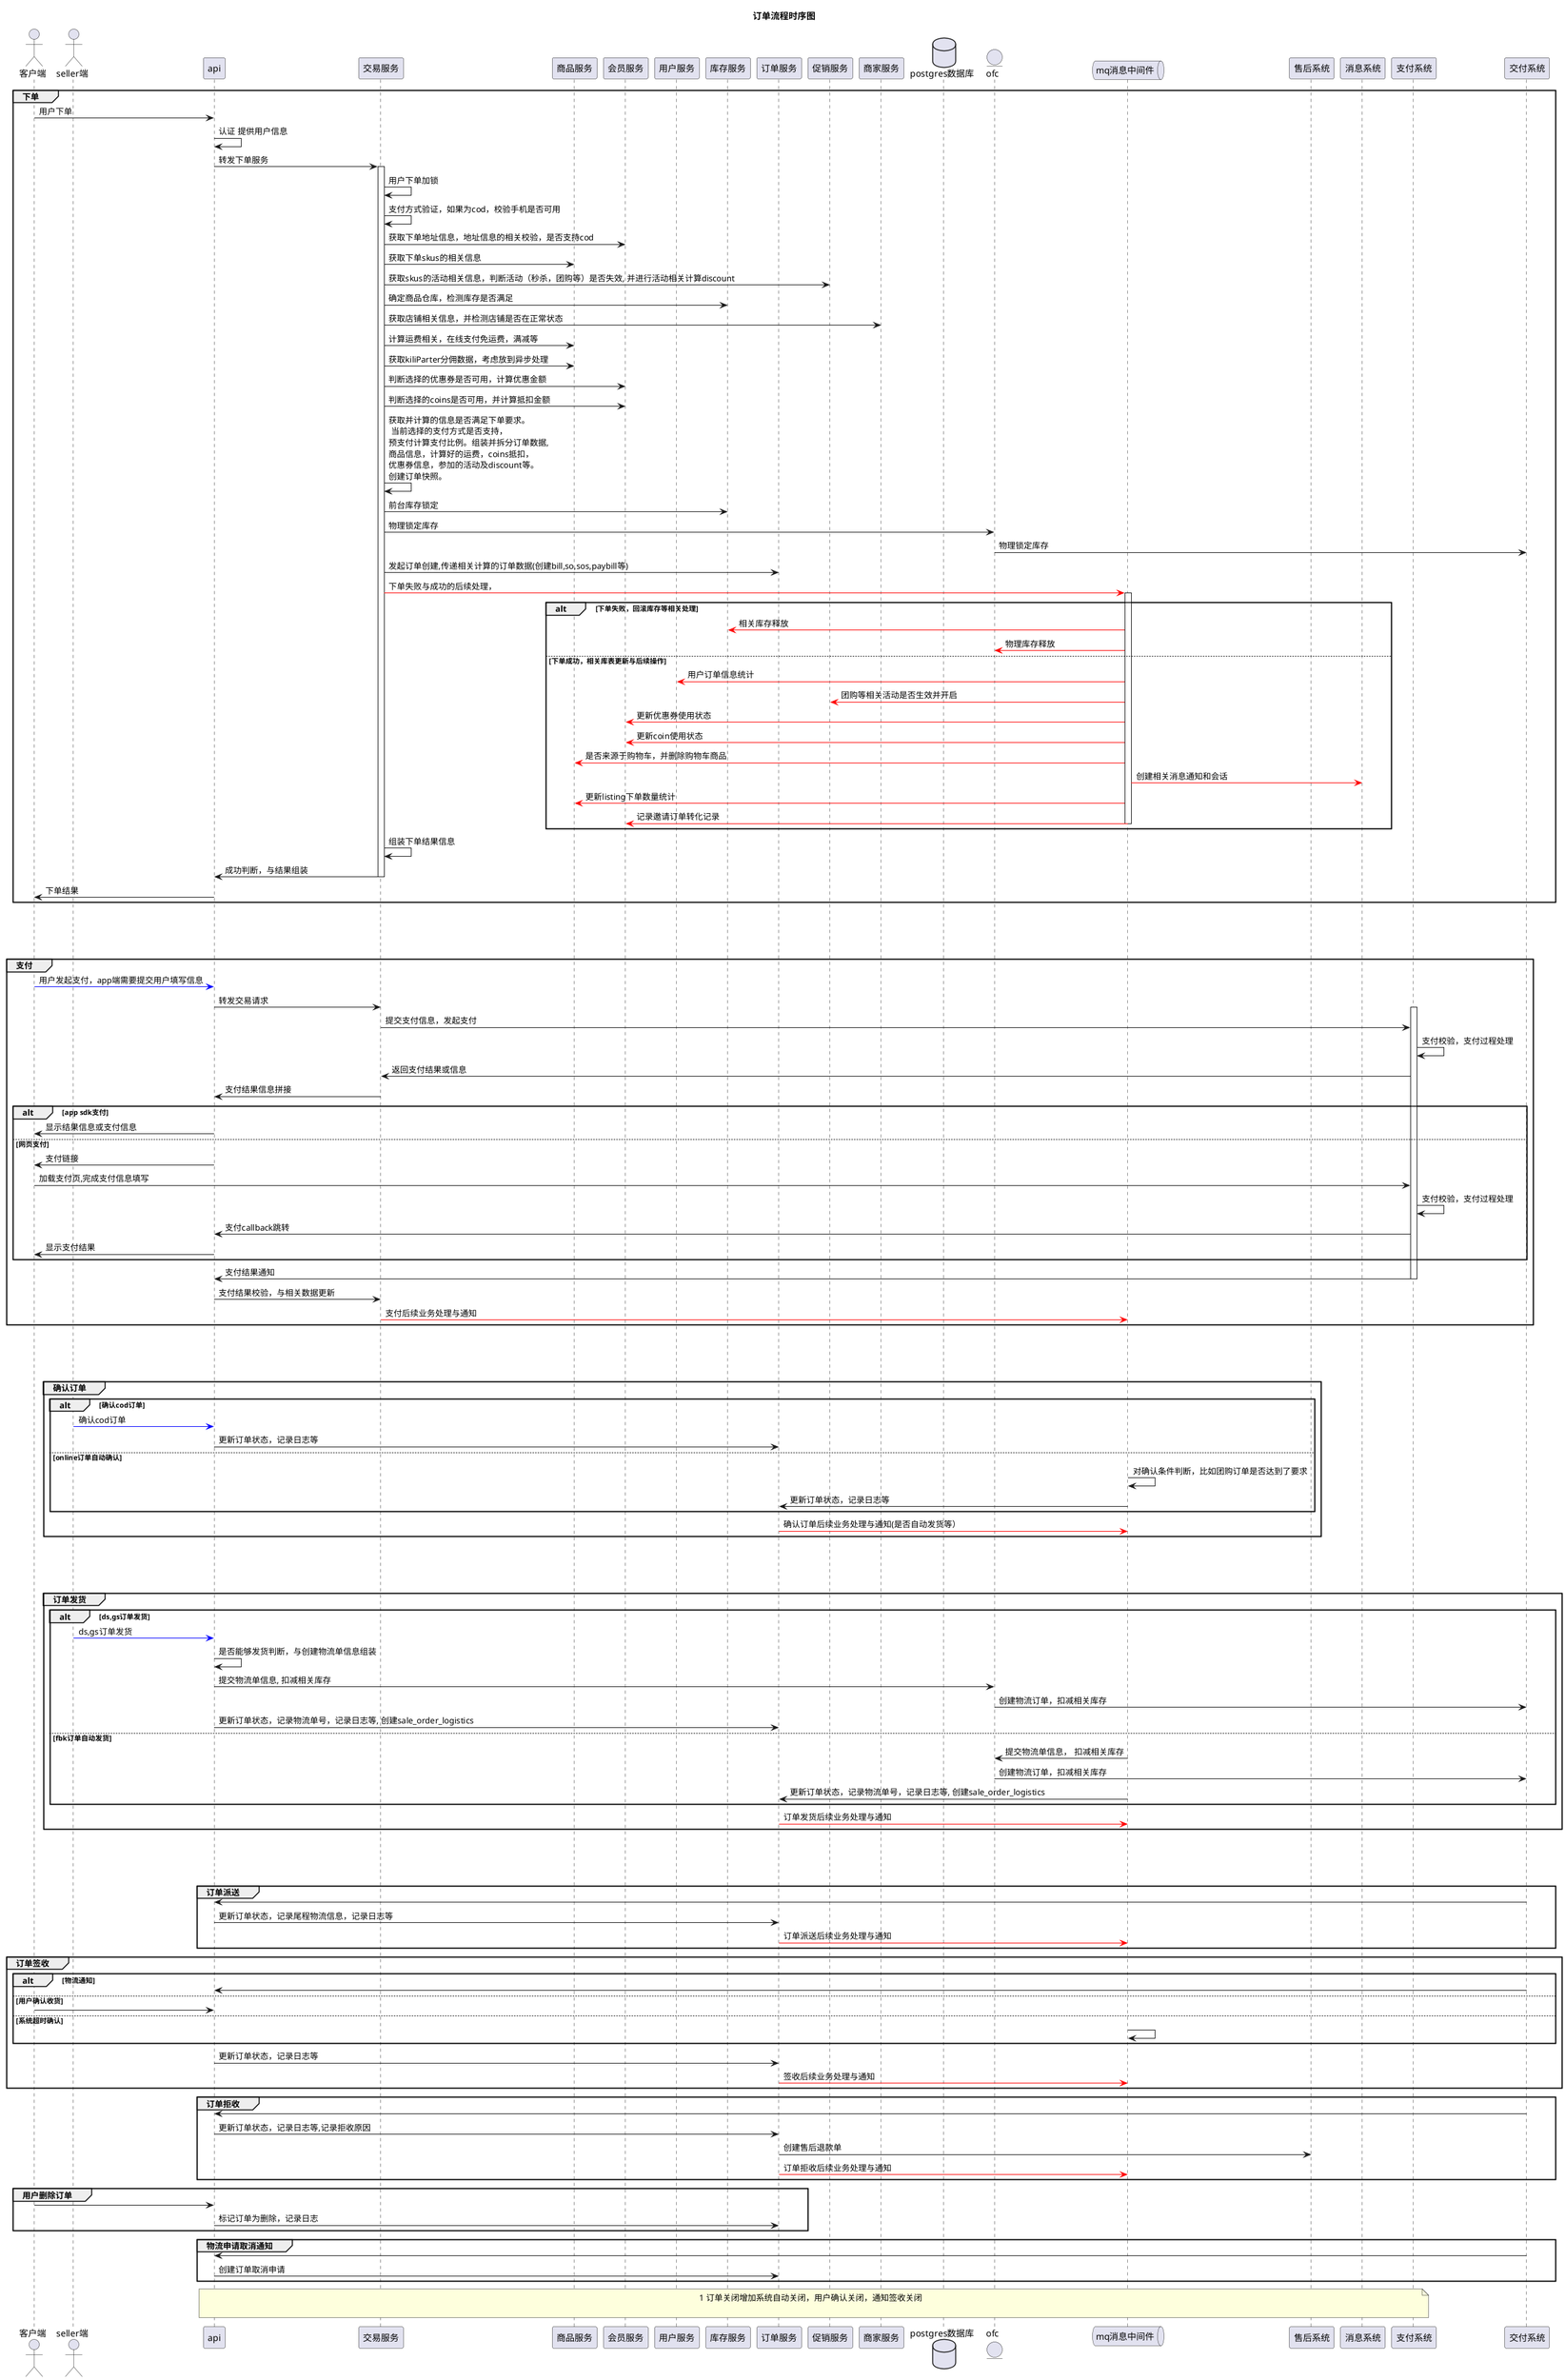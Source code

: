 @startuml
title 订单流程时序图

actor         客户端              as cus      order 1
actor         seller端              as sl      order 1
participant   api          as api      order 2
participant   交易服务             as trade  order 3
participant   商品服务         as goods    order 4
participant   会员服务      as member   order 5
participant   用户服务        as account     order 6
participant   库存服务      as inv   order 7
participant   订单服务             as od    order 8
participant   促销服务   as pro      order 9
participant   商家服务      as seller   order 10

database      postgres数据库      as db       order 12
entity        ofc                as ofc      order 13
queue         mq消息中间件                as mq       order 14
participant   售后系统     as af order 15
participant   消息系统     as message order 15
participant   支付系统      as pay   order 16
participant   交付系统      as log  order 17
'database      redis缓存              as redis    order 18

group 下单
cus -> api: 用户下单
api -> api: 认证 提供用户信息
api -> trade: 转发下单服务
activate trade
trade -> trade: 用户下单加锁
trade -> trade: 支付方式验证，如果为cod，校验手机是否可用
trade -> member: 获取下单地址信息，地址信息的相关校验，是否支持cod
trade -> goods: 获取下单skus的相关信息
trade -> pro: 获取skus的活动相关信息，判断活动（秒杀，团购等）是否失效, 并进行活动相关计算discount
trade -> inv: 确定商品仓库，检测库存是否满足
trade -> seller: 获取店铺相关信息，并检测店铺是否在正常状态
trade -> goods: 计算运费相关，在线支付免运费，满减等
trade -> goods: 获取kiliParter分佣数据，考虑放到异步处理
trade -> member: 判断选择的优惠券是否可用，计算优惠金额
trade -> member: 判断选择的coins是否可用，并计算抵扣金额
trade -> trade: 获取并计算的信息是否满足下单要求。\n 当前选择的支付方式是否支持，\n预支付计算支付比例。组装并拆分订单数据, \n商品信息，计算好的运费，coins抵扣，\n优惠券信息，参加的活动及discount等。\n创建订单快照。
trade -> inv: 前台库存锁定
trade -> ofc: 物理锁定库存
ofc -> log: 物理锁定库存
trade -> od: 发起订单创建,传递相关计算的订单数据(创建bill,so,sos,paybill等)
trade -[#red]> mq: 下单失败与成功的后续处理，
alt 下单失败，回滚库存等相关处理
activate mq
mq -[#red]> inv: 相关库存释放
mq -[#red]> ofc: 物理库存释放
else 下单成功，相关库表更新与后续操作
mq -[#red]> account: 用户订单信息统计
mq -[#red]> pro: 团购等相关活动是否生效并开启
mq -[#red]> member: 更新优惠券使用状态
mq -[#red]> member: 更新coin使用状态
mq -[#red]> goods: 是否来源于购物车，并删除购物车商品
mq -[#red]> message: 创建相关消息通知和会话
mq -[#red]> goods:  更新listing下单数量统计
mq -[#red]> member: 记录邀请订单转化记录
deactivate mq
end
trade -> trade: 组装下单结果信息
trade -> api: 成功判断，与结果组装
deactivate trade
api -> cus: 下单结果
end
|||
|||
|||
group 支付
cus -[#blue]> api: 用户发起支付，app端需要提交用户填写信息
api -> trade: 转发交易请求
activate pay
trade -> pay: 提交支付信息，发起支付
pay -> pay: 支付校验，支付过程处理
pay -> trade: 返回支付结果或信息

trade -> api: 支付结果信息拼接
alt app sdk支付
api -> cus: 显示结果信息或支付信息
else 网页支付
api -> cus: 支付链接
cus -> pay: 加载支付页,完成支付信息填写
pay -> pay: 支付校验，支付过程处理
pay -> api: 支付callback跳转
api -> cus: 显示支付结果
end
pay -> api: 支付结果通知
deactivate pay
api -> trade: 支付结果校验，与相关数据更新
trade -[#red]> mq: 支付后续业务处理与通知
end
|||
|||
|||
group 确认订单
alt 确认cod订单
sl -[#blue]> api: 确认cod订单
api -> od: 更新订单状态，记录日志等
else online订单自动确认
mq -> mq: 对确认条件判断，比如团购订单是否达到了要求
mq -> od:  更新订单状态，记录日志等
end
od -[#red]> mq: 确认订单后续业务处理与通知(是否自动发货等）
end
|||
|||
|||
group 订单发货
alt ds,gs订单发货
sl -[#blue]> api: ds,gs订单发货
api -> api: 是否能够发货判断，与创建物流单信息组装
api -> ofc: 提交物流单信息, 扣减相关库存
ofc -> log: 创建物流订单，扣减相关库存
api -> od: 更新订单状态，记录物流单号，记录日志等, 创建sale_order_logistics
else fbk订单自动发货
mq -> ofc: 提交物流单信息， 扣减相关库存
ofc -> log: 创建物流订单，扣减相关库存
mq -> od:  更新订单状态，记录物流单号，记录日志等, 创建sale_order_logistics
end
od -[#red]> mq: 订单发货后续业务处理与通知
end
|||
|||
|||
group 订单派送
log -> api
api -> od: 更新订单状态，记录尾程物流信息，记录日志等
od -[#red]> mq: 订单派送后续业务处理与通知
end
group 订单签收
alt 物流通知
log -> api
else 用户确认收货
cus -> api
else 系统超时确认
mq -> mq
end
api -> od: 更新订单状态，记录日志等
od -[#red]> mq: 签收后续业务处理与通知
end
group 订单拒收
log -> api
api -> od: 更新订单状态，记录日志等,记录拒收原因
od -> af: 创建售后退款单
od -[#red]> mq: 订单拒收后续业务处理与通知
end
group 用户删除订单
cus -> api
api -> od: 标记订单为删除，记录日志
end
group 物流申请取消通知
log -> api
api -> od: 创建订单取消申请
end
note over api, pay
1 订单关闭增加系统自动关闭，用户确认关闭，通知签收关闭

end note
@enduml